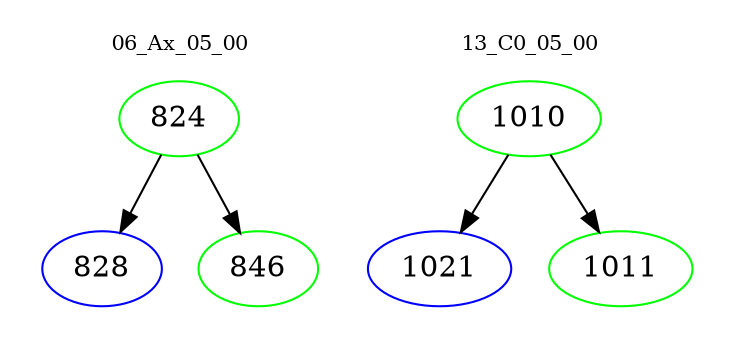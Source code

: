 digraph{
subgraph cluster_0 {
color = white
label = "06_Ax_05_00";
fontsize=10;
T0_824 [label="824", color="green"]
T0_824 -> T0_828 [color="black"]
T0_828 [label="828", color="blue"]
T0_824 -> T0_846 [color="black"]
T0_846 [label="846", color="green"]
}
subgraph cluster_1 {
color = white
label = "13_C0_05_00";
fontsize=10;
T1_1010 [label="1010", color="green"]
T1_1010 -> T1_1021 [color="black"]
T1_1021 [label="1021", color="blue"]
T1_1010 -> T1_1011 [color="black"]
T1_1011 [label="1011", color="green"]
}
}
